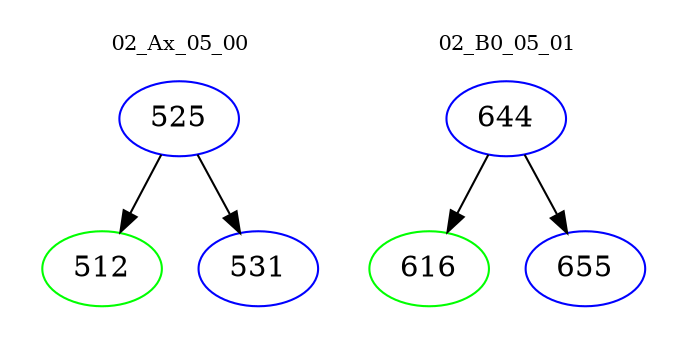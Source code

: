 digraph{
subgraph cluster_0 {
color = white
label = "02_Ax_05_00";
fontsize=10;
T0_525 [label="525", color="blue"]
T0_525 -> T0_512 [color="black"]
T0_512 [label="512", color="green"]
T0_525 -> T0_531 [color="black"]
T0_531 [label="531", color="blue"]
}
subgraph cluster_1 {
color = white
label = "02_B0_05_01";
fontsize=10;
T1_644 [label="644", color="blue"]
T1_644 -> T1_616 [color="black"]
T1_616 [label="616", color="green"]
T1_644 -> T1_655 [color="black"]
T1_655 [label="655", color="blue"]
}
}
